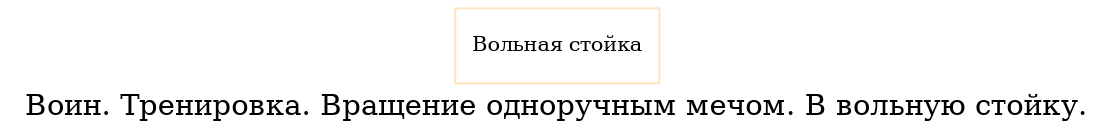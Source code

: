 ﻿// @see turnSword.gv

digraph Visual {

label = "Воин. Тренировка. Вращение одноручным мечом. В вольную стойку.";


color = "lightgrey";
concentrate = true;
clusterrank = "global";
edge [ fontsize = 10 ];


subgraph clusterSprite {

    node [ shape = "box", color = "bisque", fontsize = 10 ];
    edge [ color = "bisque" ];

    "Вольная стойка";

} // subgraph clusterSprite


} // digraph Visual

